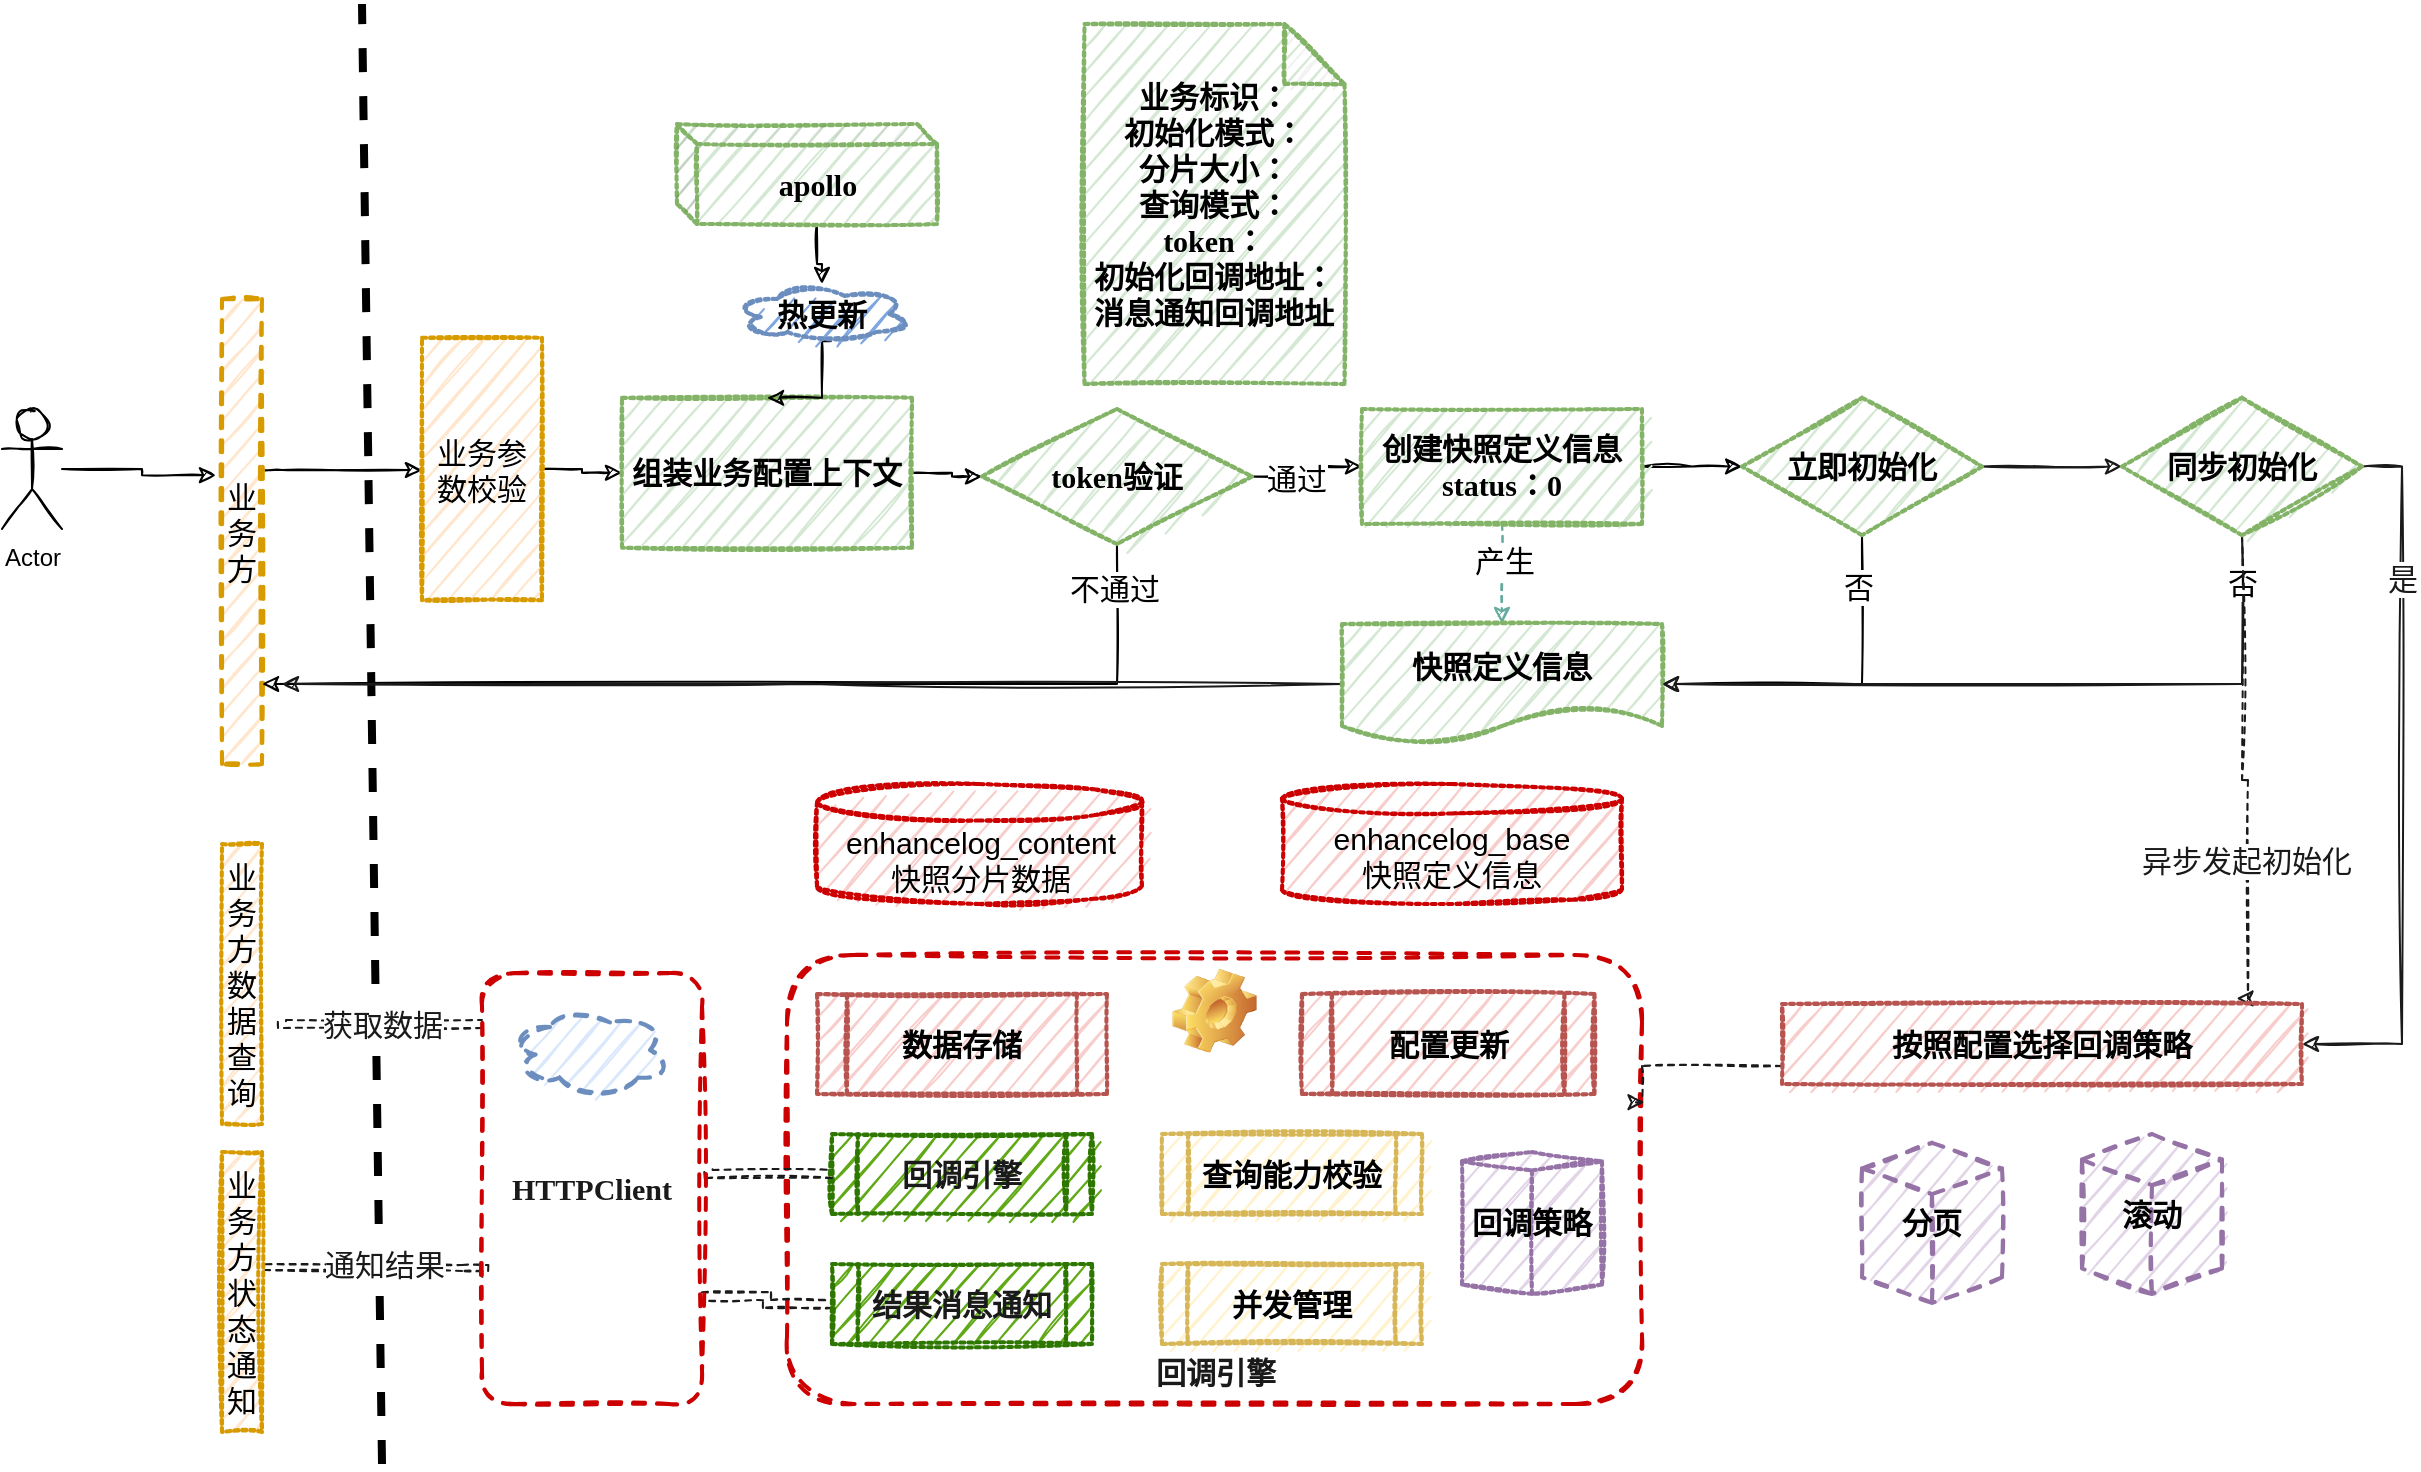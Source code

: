 <mxfile version="14.2.9" type="github">
  <diagram id="eG5aiIGwPH6QsHZ0CiSs" name="第 1 页">
    <mxGraphModel dx="2031" dy="2258" grid="1" gridSize="10" guides="1" tooltips="1" connect="1" arrows="1" fold="1" page="1" pageScale="1" pageWidth="827" pageHeight="1169" math="0" shadow="0">
      <root>
        <mxCell id="0" />
        <mxCell id="1" parent="0" />
        <mxCell id="IGkinvyOdZnhhztwzakV-101" value="回调引擎" style="label;whiteSpace=wrap;html=1;align=center;verticalAlign=bottom;spacingLeft=0;spacingBottom=4;imageAlign=center;imageVerticalAlign=top;image=img/clipart/Gear_128x128.png;dashed=1;sketch=1;strokeColor=#CC0000;strokeWidth=2;fillColor=none;fontFamily=Verdana;fontSize=15;fontColor=#1A1A1A;" vertex="1" parent="1">
          <mxGeometry x="472.5" y="415.44" width="427.5" height="224.56" as="geometry" />
        </mxCell>
        <mxCell id="IGkinvyOdZnhhztwzakV-7" value="" style="edgeStyle=orthogonalEdgeStyle;rounded=0;sketch=1;orthogonalLoop=1;jettySize=auto;html=1;fontSize=15;entryX=-0.15;entryY=0.379;entryDx=0;entryDy=0;entryPerimeter=0;" edge="1" parent="1" source="IGkinvyOdZnhhztwzakV-1" target="IGkinvyOdZnhhztwzakV-4">
          <mxGeometry relative="1" as="geometry">
            <mxPoint x="160" y="173" as="targetPoint" />
          </mxGeometry>
        </mxCell>
        <mxCell id="IGkinvyOdZnhhztwzakV-1" value="Actor" style="shape=umlActor;verticalLabelPosition=bottom;verticalAlign=top;html=1;outlineConnect=0;sketch=1;" vertex="1" parent="1">
          <mxGeometry x="80" y="142.5" width="30" height="60" as="geometry" />
        </mxCell>
        <mxCell id="IGkinvyOdZnhhztwzakV-9" value="" style="edgeStyle=orthogonalEdgeStyle;rounded=0;sketch=1;orthogonalLoop=1;jettySize=auto;html=1;fontSize=15;" edge="1" parent="1" source="IGkinvyOdZnhhztwzakV-4" target="IGkinvyOdZnhhztwzakV-8">
          <mxGeometry relative="1" as="geometry">
            <Array as="points">
              <mxPoint x="220" y="173" />
              <mxPoint x="220" y="173" />
            </Array>
          </mxGeometry>
        </mxCell>
        <mxCell id="IGkinvyOdZnhhztwzakV-4" value="业务方" style="rounded=0;whiteSpace=wrap;html=1;sketch=1;dashed=1;strokeWidth=2;perimeterSpacing=0;strokeColor=#d79b00;fillColor=#ffe6cc;fontSize=15;" vertex="1" parent="1">
          <mxGeometry x="190" y="87.5" width="20" height="232.5" as="geometry" />
        </mxCell>
        <mxCell id="IGkinvyOdZnhhztwzakV-33" style="edgeStyle=orthogonalEdgeStyle;rounded=0;sketch=1;orthogonalLoop=1;jettySize=auto;html=1;exitX=1;exitY=0.5;exitDx=0;exitDy=0;entryX=0;entryY=0.5;entryDx=0;entryDy=0;fontFamily=Verdana;fontSize=15;" edge="1" parent="1" source="IGkinvyOdZnhhztwzakV-8" target="IGkinvyOdZnhhztwzakV-29">
          <mxGeometry relative="1" as="geometry" />
        </mxCell>
        <mxCell id="IGkinvyOdZnhhztwzakV-8" value="业务参数校验" style="whiteSpace=wrap;html=1;rounded=0;dashed=1;dashPattern=1 1;fontSize=15;strokeColor=#d79b00;strokeWidth=2;fillColor=#ffe6cc;sketch=1;" vertex="1" parent="1">
          <mxGeometry x="290" y="106.88" width="60" height="131.25" as="geometry" />
        </mxCell>
        <mxCell id="IGkinvyOdZnhhztwzakV-10" value="enhancelog_base&lt;br&gt;快照定义信息" style="shape=cylinder3;whiteSpace=wrap;html=1;boundedLbl=1;backgroundOutline=1;size=7.353;dashed=1;dashPattern=1 1;sketch=1;strokeWidth=2;fontSize=15;fillColor=#f8cecc;strokeColor=#CC0000;" vertex="1" parent="1">
          <mxGeometry x="720" y="330" width="170" height="60" as="geometry" />
        </mxCell>
        <mxCell id="IGkinvyOdZnhhztwzakV-38" style="edgeStyle=orthogonalEdgeStyle;rounded=0;sketch=1;orthogonalLoop=1;jettySize=auto;html=1;exitX=0;exitY=0;exitDx=70;exitDy=50;exitPerimeter=0;fontFamily=Verdana;fontSize=15;" edge="1" parent="1" source="IGkinvyOdZnhhztwzakV-15" target="IGkinvyOdZnhhztwzakV-13">
          <mxGeometry relative="1" as="geometry" />
        </mxCell>
        <mxCell id="IGkinvyOdZnhhztwzakV-15" value="apollo" style="shape=cube;whiteSpace=wrap;html=1;boundedLbl=1;backgroundOutline=1;darkOpacity=0.05;darkOpacity2=0.1;dashed=1;dashPattern=1 1;sketch=1;strokeColor=#82b366;strokeWidth=2;fontSize=15;size=10;fontFamily=Verdana;align=center;fontStyle=1;fillColor=#d5e8d4;" vertex="1" parent="1">
          <mxGeometry x="417.5" width="130" height="50" as="geometry" />
        </mxCell>
        <mxCell id="IGkinvyOdZnhhztwzakV-16" value="" style="endArrow=none;dashed=1;html=1;fontFamily=Verdana;fontSize=15;strokeWidth=4;" edge="1" parent="1">
          <mxGeometry width="50" height="50" relative="1" as="geometry">
            <mxPoint x="270" y="670" as="sourcePoint" />
            <mxPoint x="260" y="-60" as="targetPoint" />
          </mxGeometry>
        </mxCell>
        <mxCell id="IGkinvyOdZnhhztwzakV-25" value="业务标识：&lt;br&gt;初始化模式：&lt;br&gt;分片大小：&lt;br&gt;查询模式：&lt;br&gt;token：&lt;br&gt;初始化回调地址：&lt;br&gt;消息通知回调地址" style="shape=note;whiteSpace=wrap;html=1;backgroundOutline=1;darkOpacity=0.05;dashed=1;dashPattern=1 1;fontFamily=Verdana;fontSize=15;fontStyle=1;strokeColor=#82b366;strokeWidth=2;fillColor=#d5e8d4;sketch=1;align=center;" vertex="1" parent="1">
          <mxGeometry x="621.25" y="-50" width="130" height="180" as="geometry" />
        </mxCell>
        <mxCell id="IGkinvyOdZnhhztwzakV-37" value="" style="edgeStyle=orthogonalEdgeStyle;rounded=0;sketch=1;orthogonalLoop=1;jettySize=auto;html=1;fontFamily=Verdana;fontSize=15;" edge="1" parent="1" source="IGkinvyOdZnhhztwzakV-29" target="IGkinvyOdZnhhztwzakV-36">
          <mxGeometry relative="1" as="geometry" />
        </mxCell>
        <mxCell id="IGkinvyOdZnhhztwzakV-29" value="组装业务配置上下文" style="whiteSpace=wrap;html=1;dashed=1;dashPattern=1 1;fontFamily=Verdana;fontSize=15;fontStyle=1;strokeColor=#82b366;strokeWidth=2;fillColor=#d5e8d4;sketch=1;" vertex="1" parent="1">
          <mxGeometry x="390" y="136.88" width="145" height="75" as="geometry" />
        </mxCell>
        <mxCell id="IGkinvyOdZnhhztwzakV-39" style="edgeStyle=orthogonalEdgeStyle;rounded=0;sketch=1;orthogonalLoop=1;jettySize=auto;html=1;exitX=0.55;exitY=0.95;exitDx=0;exitDy=0;exitPerimeter=0;entryX=0.5;entryY=0;entryDx=0;entryDy=0;fontFamily=Verdana;fontSize=15;" edge="1" parent="1" source="IGkinvyOdZnhhztwzakV-13" target="IGkinvyOdZnhhztwzakV-29">
          <mxGeometry relative="1" as="geometry">
            <Array as="points">
              <mxPoint x="490" y="109" />
            </Array>
          </mxGeometry>
        </mxCell>
        <mxCell id="IGkinvyOdZnhhztwzakV-13" value="热更新" style="ellipse;shape=cloud;whiteSpace=wrap;html=1;dashed=1;dashPattern=1 1;sketch=1;strokeColor=#6c8ebf;strokeWidth=2;fontSize=15;fillColor=#7EA6E0;fontStyle=1" vertex="1" parent="1">
          <mxGeometry x="445" y="80" width="90" height="30" as="geometry" />
        </mxCell>
        <mxCell id="IGkinvyOdZnhhztwzakV-42" value="" style="edgeStyle=orthogonalEdgeStyle;rounded=0;sketch=1;orthogonalLoop=1;jettySize=auto;html=1;fontFamily=Verdana;fontSize=15;" edge="1" parent="1" source="IGkinvyOdZnhhztwzakV-36" target="IGkinvyOdZnhhztwzakV-41">
          <mxGeometry relative="1" as="geometry" />
        </mxCell>
        <mxCell id="IGkinvyOdZnhhztwzakV-56" value="通过" style="edgeLabel;html=1;align=center;verticalAlign=middle;resizable=0;points=[];fontSize=15;fontFamily=Verdana;" vertex="1" connectable="0" parent="IGkinvyOdZnhhztwzakV-42">
          <mxGeometry x="-0.291" relative="1" as="geometry">
            <mxPoint as="offset" />
          </mxGeometry>
        </mxCell>
        <mxCell id="IGkinvyOdZnhhztwzakV-54" style="edgeStyle=orthogonalEdgeStyle;rounded=0;sketch=1;orthogonalLoop=1;jettySize=auto;html=1;exitX=0.5;exitY=1;exitDx=0;exitDy=0;fontFamily=Verdana;fontSize=15;" edge="1" parent="1" source="IGkinvyOdZnhhztwzakV-36" target="IGkinvyOdZnhhztwzakV-4">
          <mxGeometry relative="1" as="geometry">
            <Array as="points">
              <mxPoint x="637" y="280" />
            </Array>
          </mxGeometry>
        </mxCell>
        <mxCell id="IGkinvyOdZnhhztwzakV-55" value="不通过" style="edgeLabel;html=1;align=center;verticalAlign=middle;resizable=0;points=[];fontSize=15;fontFamily=Verdana;" vertex="1" connectable="0" parent="IGkinvyOdZnhhztwzakV-54">
          <mxGeometry x="-0.912" y="-2" relative="1" as="geometry">
            <mxPoint as="offset" />
          </mxGeometry>
        </mxCell>
        <mxCell id="IGkinvyOdZnhhztwzakV-36" value="token验证" style="rhombus;whiteSpace=wrap;html=1;dashed=1;dashPattern=1 1;fontFamily=Verdana;fontSize=15;fontStyle=1;strokeColor=#82b366;strokeWidth=2;fillColor=#d5e8d4;sketch=1;" vertex="1" parent="1">
          <mxGeometry x="570" y="142.5" width="135" height="67.5" as="geometry" />
        </mxCell>
        <mxCell id="IGkinvyOdZnhhztwzakV-44" value="" style="edgeStyle=orthogonalEdgeStyle;rounded=0;sketch=1;orthogonalLoop=1;jettySize=auto;html=1;fontFamily=Verdana;fontSize=15;" edge="1" parent="1" source="IGkinvyOdZnhhztwzakV-41" target="IGkinvyOdZnhhztwzakV-43">
          <mxGeometry relative="1" as="geometry" />
        </mxCell>
        <mxCell id="IGkinvyOdZnhhztwzakV-50" value="" style="edgeStyle=orthogonalEdgeStyle;rounded=0;sketch=1;orthogonalLoop=1;jettySize=auto;html=1;fontFamily=Verdana;fontSize=15;dashed=1;strokeColor=#67AB9F;" edge="1" parent="1" source="IGkinvyOdZnhhztwzakV-41" target="IGkinvyOdZnhhztwzakV-49">
          <mxGeometry relative="1" as="geometry" />
        </mxCell>
        <mxCell id="IGkinvyOdZnhhztwzakV-57" value="产生" style="edgeLabel;html=1;align=center;verticalAlign=middle;resizable=0;points=[];fontSize=15;fontFamily=Verdana;" vertex="1" connectable="0" parent="IGkinvyOdZnhhztwzakV-50">
          <mxGeometry x="-0.3" y="1" relative="1" as="geometry">
            <mxPoint as="offset" />
          </mxGeometry>
        </mxCell>
        <mxCell id="IGkinvyOdZnhhztwzakV-41" value="创建快照定义信息&lt;br&gt;status：0" style="whiteSpace=wrap;html=1;dashed=1;dashPattern=1 1;fontFamily=Verdana;fontSize=15;fontStyle=1;strokeColor=#82b366;strokeWidth=2;fillColor=#d5e8d4;sketch=1;" vertex="1" parent="1">
          <mxGeometry x="760" y="142.5" width="140" height="57.5" as="geometry" />
        </mxCell>
        <mxCell id="IGkinvyOdZnhhztwzakV-51" style="edgeStyle=orthogonalEdgeStyle;rounded=0;sketch=1;orthogonalLoop=1;jettySize=auto;html=1;entryX=1;entryY=0.5;entryDx=0;entryDy=0;fontFamily=Verdana;fontSize=15;" edge="1" parent="1" source="IGkinvyOdZnhhztwzakV-43" target="IGkinvyOdZnhhztwzakV-49">
          <mxGeometry relative="1" as="geometry">
            <Array as="points">
              <mxPoint x="1010" y="280" />
            </Array>
          </mxGeometry>
        </mxCell>
        <mxCell id="IGkinvyOdZnhhztwzakV-52" value="否" style="edgeLabel;html=1;align=center;verticalAlign=middle;resizable=0;points=[];fontSize=15;fontFamily=Verdana;" vertex="1" connectable="0" parent="IGkinvyOdZnhhztwzakV-51">
          <mxGeometry x="-0.711" y="-2" relative="1" as="geometry">
            <mxPoint as="offset" />
          </mxGeometry>
        </mxCell>
        <mxCell id="IGkinvyOdZnhhztwzakV-60" value="" style="edgeStyle=orthogonalEdgeStyle;rounded=0;sketch=1;orthogonalLoop=1;jettySize=auto;html=1;strokeColor=#1A1A1A;fontFamily=Verdana;fontSize=15;" edge="1" parent="1" source="IGkinvyOdZnhhztwzakV-43" target="IGkinvyOdZnhhztwzakV-59">
          <mxGeometry relative="1" as="geometry" />
        </mxCell>
        <mxCell id="IGkinvyOdZnhhztwzakV-43" value="立即初始化" style="rhombus;whiteSpace=wrap;html=1;dashed=1;dashPattern=1 1;fontFamily=Verdana;fontSize=15;fontStyle=1;strokeColor=#82b366;strokeWidth=2;fillColor=#d5e8d4;sketch=1;" vertex="1" parent="1">
          <mxGeometry x="950" y="136.88" width="120" height="68.75" as="geometry" />
        </mxCell>
        <mxCell id="IGkinvyOdZnhhztwzakV-118" style="edgeStyle=orthogonalEdgeStyle;rounded=0;sketch=1;orthogonalLoop=1;jettySize=auto;html=1;strokeColor=#1A1A1A;strokeWidth=1;fontFamily=Verdana;fontSize=15;fontColor=#1A1A1A;" edge="1" parent="1" source="IGkinvyOdZnhhztwzakV-49">
          <mxGeometry relative="1" as="geometry">
            <mxPoint x="220" y="280" as="targetPoint" />
          </mxGeometry>
        </mxCell>
        <mxCell id="IGkinvyOdZnhhztwzakV-49" value="快照定义信息" style="shape=document;whiteSpace=wrap;html=1;boundedLbl=1;dashed=1;dashPattern=1 1;fontFamily=Verdana;fontSize=15;fontStyle=1;strokeColor=#82b366;strokeWidth=2;fillColor=#d5e8d4;sketch=1;" vertex="1" parent="1">
          <mxGeometry x="750" y="250" width="160" height="60" as="geometry" />
        </mxCell>
        <mxCell id="IGkinvyOdZnhhztwzakV-61" style="edgeStyle=orthogonalEdgeStyle;rounded=0;sketch=1;orthogonalLoop=1;jettySize=auto;html=1;entryX=1;entryY=0.5;entryDx=0;entryDy=0;strokeColor=#1A1A1A;fontFamily=Verdana;fontSize=15;" edge="1" parent="1" source="IGkinvyOdZnhhztwzakV-59" target="IGkinvyOdZnhhztwzakV-49">
          <mxGeometry relative="1" as="geometry">
            <Array as="points">
              <mxPoint x="1200" y="280" />
            </Array>
          </mxGeometry>
        </mxCell>
        <mxCell id="IGkinvyOdZnhhztwzakV-62" value="否" style="edgeLabel;html=1;align=center;verticalAlign=middle;resizable=0;points=[];fontSize=15;fontFamily=Verdana;" vertex="1" connectable="0" parent="IGkinvyOdZnhhztwzakV-61">
          <mxGeometry x="-0.873" relative="1" as="geometry">
            <mxPoint as="offset" />
          </mxGeometry>
        </mxCell>
        <mxCell id="IGkinvyOdZnhhztwzakV-82" style="edgeStyle=orthogonalEdgeStyle;rounded=0;sketch=1;orthogonalLoop=1;jettySize=auto;html=1;strokeColor=#1A1A1A;fontFamily=Verdana;fontSize=15;fontColor=#1A1A1A;dashed=1;entryX=0.874;entryY=-0.069;entryDx=0;entryDy=0;entryPerimeter=0;" edge="1" parent="1" source="IGkinvyOdZnhhztwzakV-59" target="IGkinvyOdZnhhztwzakV-64">
          <mxGeometry relative="1" as="geometry">
            <mxPoint x="1230" y="410" as="targetPoint" />
            <Array as="points">
              <mxPoint x="1200" y="328" />
              <mxPoint x="1203" y="328" />
            </Array>
          </mxGeometry>
        </mxCell>
        <mxCell id="IGkinvyOdZnhhztwzakV-111" value="异步发起初始化" style="edgeLabel;html=1;align=center;verticalAlign=middle;resizable=0;points=[];fontSize=15;fontFamily=Verdana;fontColor=#1A1A1A;" vertex="1" connectable="0" parent="IGkinvyOdZnhhztwzakV-82">
          <mxGeometry x="0.376" y="-1" relative="1" as="geometry">
            <mxPoint as="offset" />
          </mxGeometry>
        </mxCell>
        <mxCell id="IGkinvyOdZnhhztwzakV-109" style="edgeStyle=orthogonalEdgeStyle;rounded=0;sketch=1;orthogonalLoop=1;jettySize=auto;html=1;exitX=1;exitY=0.5;exitDx=0;exitDy=0;entryX=1;entryY=0.5;entryDx=0;entryDy=0;strokeColor=#1A1A1A;fontFamily=Verdana;fontSize=15;fontColor=#1A1A1A;" edge="1" parent="1" source="IGkinvyOdZnhhztwzakV-59" target="IGkinvyOdZnhhztwzakV-64">
          <mxGeometry relative="1" as="geometry" />
        </mxCell>
        <mxCell id="IGkinvyOdZnhhztwzakV-110" value="是" style="edgeLabel;html=1;align=center;verticalAlign=middle;resizable=0;points=[];fontSize=15;fontFamily=Verdana;fontColor=#1A1A1A;" vertex="1" connectable="0" parent="IGkinvyOdZnhhztwzakV-109">
          <mxGeometry x="-0.58" relative="1" as="geometry">
            <mxPoint as="offset" />
          </mxGeometry>
        </mxCell>
        <mxCell id="IGkinvyOdZnhhztwzakV-59" value="同步初始化" style="rhombus;whiteSpace=wrap;html=1;dashed=1;dashPattern=1 1;fontFamily=Verdana;fontSize=15;fontStyle=1;strokeColor=#82b366;strokeWidth=2;fillColor=#d5e8d4;sketch=1;" vertex="1" parent="1">
          <mxGeometry x="1140" y="136.88" width="120" height="68.75" as="geometry" />
        </mxCell>
        <mxCell id="IGkinvyOdZnhhztwzakV-84" style="edgeStyle=orthogonalEdgeStyle;rounded=0;sketch=1;orthogonalLoop=1;jettySize=auto;html=1;entryX=1.003;entryY=0.328;entryDx=0;entryDy=0;dashed=1;strokeColor=#1A1A1A;fontFamily=Verdana;fontSize=15;fontColor=#1A1A1A;entryPerimeter=0;" edge="1" parent="1" source="IGkinvyOdZnhhztwzakV-64" target="IGkinvyOdZnhhztwzakV-101">
          <mxGeometry relative="1" as="geometry">
            <mxPoint x="900.0" y="482.5" as="targetPoint" />
            <Array as="points">
              <mxPoint x="900" y="471" />
              <mxPoint x="900" y="489" />
            </Array>
          </mxGeometry>
        </mxCell>
        <mxCell id="IGkinvyOdZnhhztwzakV-64" value="按照配置选择回调策略" style="whiteSpace=wrap;html=1;dashed=1;dashPattern=1 1;fontFamily=Verdana;fontSize=15;fontStyle=1;strokeColor=#b85450;strokeWidth=2;fillColor=#f8cecc;sketch=1;" vertex="1" parent="1">
          <mxGeometry x="970" y="440" width="260" height="40" as="geometry" />
        </mxCell>
        <mxCell id="IGkinvyOdZnhhztwzakV-69" value="业务方&lt;br&gt;数据查询" style="rounded=0;whiteSpace=wrap;html=1;sketch=1;dashed=1;dashPattern=1 1;strokeWidth=2;perimeterSpacing=0;strokeColor=#d79b00;fillColor=#ffe6cc;fontSize=15;" vertex="1" parent="1">
          <mxGeometry x="190" y="360" width="20" height="140" as="geometry" />
        </mxCell>
        <mxCell id="IGkinvyOdZnhhztwzakV-73" value="分页" style="html=1;whiteSpace=wrap;shape=isoCube2;backgroundOutline=1;isoAngle=11.52;dashed=1;sketch=1;strokeColor=#9673a6;strokeWidth=2;fillColor=#e1d5e7;fontFamily=Verdana;fontSize=15;align=center;fontStyle=1" vertex="1" parent="1">
          <mxGeometry x="1010" y="509.44" width="70" height="80" as="geometry" />
        </mxCell>
        <mxCell id="IGkinvyOdZnhhztwzakV-74" value="滚动" style="html=1;whiteSpace=wrap;shape=isoCube2;backgroundOutline=1;isoAngle=11.52;dashed=1;sketch=1;strokeColor=#9673a6;strokeWidth=2;fillColor=#e1d5e7;fontFamily=Verdana;fontSize=15;align=center;fontStyle=1" vertex="1" parent="1">
          <mxGeometry x="1120" y="505" width="70" height="80" as="geometry" />
        </mxCell>
        <mxCell id="IGkinvyOdZnhhztwzakV-75" value="回调策略" style="html=1;whiteSpace=wrap;shape=isoCube2;backgroundOutline=1;isoAngle=4.167;dashed=1;dashPattern=1 1;sketch=1;strokeColor=#9673a6;strokeWidth=2;fillColor=#e1d5e7;fontFamily=Verdana;fontSize=15;align=center;fontStyle=1" vertex="1" parent="1">
          <mxGeometry x="810" y="514" width="70" height="70.88" as="geometry" />
        </mxCell>
        <mxCell id="IGkinvyOdZnhhztwzakV-80" value="回调引擎" style="shape=process;whiteSpace=wrap;html=1;backgroundOutline=1;dashed=1;dashPattern=1 1;sketch=1;strokeColor=#2D7600;strokeWidth=2;fillColor=#60a917;fontFamily=Verdana;fontSize=15;align=center;fontColor=#1A1A1A;fontStyle=1" vertex="1" parent="1">
          <mxGeometry x="495" y="505" width="130" height="40" as="geometry" />
        </mxCell>
        <mxCell id="IGkinvyOdZnhhztwzakV-85" value="并发管理" style="shape=process;whiteSpace=wrap;html=1;backgroundOutline=1;dashed=1;dashPattern=1 1;sketch=1;strokeColor=#d6b656;strokeWidth=2;fillColor=#fff2cc;fontFamily=Verdana;fontSize=15;align=center;fontStyle=1" vertex="1" parent="1">
          <mxGeometry x="660" y="570" width="130" height="40" as="geometry" />
        </mxCell>
        <mxCell id="IGkinvyOdZnhhztwzakV-88" style="edgeStyle=orthogonalEdgeStyle;rounded=0;sketch=1;orthogonalLoop=1;jettySize=auto;html=1;entryX=1.5;entryY=0.633;entryDx=0;entryDy=0;entryPerimeter=0;dashed=1;strokeColor=#1A1A1A;fontFamily=Verdana;fontSize=15;fontColor=#1A1A1A;shape=link;" edge="1" parent="1" source="IGkinvyOdZnhhztwzakV-102" target="IGkinvyOdZnhhztwzakV-69">
          <mxGeometry relative="1" as="geometry">
            <mxPoint x="267.5" y="525" as="sourcePoint" />
            <Array as="points">
              <mxPoint x="220" y="450" />
            </Array>
          </mxGeometry>
        </mxCell>
        <mxCell id="IGkinvyOdZnhhztwzakV-115" value="获取数据" style="edgeLabel;html=1;align=center;verticalAlign=middle;resizable=0;points=[];fontSize=15;fontFamily=Verdana;fontColor=#1A1A1A;" vertex="1" connectable="0" parent="IGkinvyOdZnhhztwzakV-88">
          <mxGeometry x="-0.381" relative="1" as="geometry">
            <mxPoint x="-18.28" as="offset" />
          </mxGeometry>
        </mxCell>
        <mxCell id="IGkinvyOdZnhhztwzakV-89" style="edgeStyle=orthogonalEdgeStyle;shape=link;rounded=0;sketch=1;orthogonalLoop=1;jettySize=auto;html=1;dashed=1;strokeColor=#1A1A1A;fontFamily=Verdana;fontSize=15;fontColor=#1A1A1A;entryX=0;entryY=0.5;entryDx=0;entryDy=0;exitX=1.03;exitY=0.455;exitDx=0;exitDy=0;exitPerimeter=0;" edge="1" parent="1" source="IGkinvyOdZnhhztwzakV-102" target="IGkinvyOdZnhhztwzakV-80">
          <mxGeometry relative="1" as="geometry">
            <mxPoint x="417.5" y="525" as="sourcePoint" />
            <Array as="points">
              <mxPoint x="433" y="525" />
            </Array>
          </mxGeometry>
        </mxCell>
        <mxCell id="IGkinvyOdZnhhztwzakV-90" value="数据存储" style="shape=process;whiteSpace=wrap;html=1;backgroundOutline=1;dashed=1;dashPattern=1 1;sketch=1;strokeColor=#b85450;strokeWidth=2;fillColor=#f8cecc;fontFamily=Verdana;fontSize=15;align=center;fontStyle=1" vertex="1" parent="1">
          <mxGeometry x="487.5" y="435" width="145" height="50" as="geometry" />
        </mxCell>
        <mxCell id="IGkinvyOdZnhhztwzakV-91" value="配置更新" style="shape=process;whiteSpace=wrap;html=1;backgroundOutline=1;dashed=1;dashPattern=1 1;sketch=1;strokeColor=#b85450;strokeWidth=2;fillColor=#f8cecc;fontFamily=Verdana;fontSize=15;align=center;fontStyle=1" vertex="1" parent="1">
          <mxGeometry x="730" y="435" width="146.25" height="50" as="geometry" />
        </mxCell>
        <mxCell id="IGkinvyOdZnhhztwzakV-117" style="edgeStyle=orthogonalEdgeStyle;shape=link;rounded=0;sketch=1;orthogonalLoop=1;jettySize=auto;html=1;entryX=1;entryY=0.75;entryDx=0;entryDy=0;strokeWidth=1;fontFamily=Verdana;fontSize=15;fontColor=#1A1A1A;dashed=1;strokeColor=#1A1A1A;" edge="1" parent="1" source="IGkinvyOdZnhhztwzakV-95" target="IGkinvyOdZnhhztwzakV-102">
          <mxGeometry relative="1" as="geometry" />
        </mxCell>
        <mxCell id="IGkinvyOdZnhhztwzakV-95" value="结果消息通知" style="shape=process;whiteSpace=wrap;html=1;backgroundOutline=1;dashed=1;dashPattern=1 1;sketch=1;strokeColor=#2D7600;strokeWidth=2;fillColor=#60a917;fontFamily=Verdana;fontSize=15;align=center;fontColor=#1A1A1A;fontStyle=1" vertex="1" parent="1">
          <mxGeometry x="495" y="570" width="130" height="40" as="geometry" />
        </mxCell>
        <mxCell id="IGkinvyOdZnhhztwzakV-96" value="查询能力校验" style="shape=process;whiteSpace=wrap;html=1;backgroundOutline=1;dashed=1;dashPattern=1 1;sketch=1;strokeColor=#d6b656;strokeWidth=2;fillColor=#fff2cc;fontFamily=Verdana;fontSize=15;align=center;fontStyle=1" vertex="1" parent="1">
          <mxGeometry x="660" y="505" width="130" height="40" as="geometry" />
        </mxCell>
        <mxCell id="IGkinvyOdZnhhztwzakV-106" style="edgeStyle=orthogonalEdgeStyle;shape=link;rounded=0;sketch=1;orthogonalLoop=1;jettySize=auto;html=1;entryX=1.085;entryY=0.411;entryDx=0;entryDy=0;entryPerimeter=0;dashed=1;strokeColor=#1A1A1A;fontFamily=Verdana;fontSize=15;fontColor=#1A1A1A;width=2.941;exitX=0.015;exitY=0.705;exitDx=0;exitDy=0;exitPerimeter=0;" edge="1" parent="1" source="IGkinvyOdZnhhztwzakV-102" target="IGkinvyOdZnhhztwzakV-105">
          <mxGeometry relative="1" as="geometry">
            <mxPoint x="310" y="586" as="sourcePoint" />
            <Array as="points">
              <mxPoint x="321" y="572" />
              <mxPoint x="310" y="572" />
            </Array>
          </mxGeometry>
        </mxCell>
        <mxCell id="IGkinvyOdZnhhztwzakV-114" value="通知结果" style="edgeLabel;html=1;align=center;verticalAlign=middle;resizable=0;points=[];fontSize=15;fontFamily=Verdana;fontColor=#1A1A1A;" vertex="1" connectable="0" parent="IGkinvyOdZnhhztwzakV-106">
          <mxGeometry x="-0.193" y="-1" relative="1" as="geometry">
            <mxPoint x="-9.56" y="-0.86" as="offset" />
          </mxGeometry>
        </mxCell>
        <mxCell id="IGkinvyOdZnhhztwzakV-102" value="HTTPClient" style="rounded=1;whiteSpace=wrap;html=1;dashed=1;sketch=1;strokeColor=#CC0000;strokeWidth=2;fillColor=none;fontFamily=Verdana;fontSize=15;fontColor=#1A1A1A;align=center;fontStyle=1" vertex="1" parent="1">
          <mxGeometry x="320" y="424.56" width="110" height="215.44" as="geometry" />
        </mxCell>
        <mxCell id="IGkinvyOdZnhhztwzakV-103" value="" style="ellipse;shape=cloud;whiteSpace=wrap;html=1;dashed=1;sketch=1;strokeColor=#6c8ebf;strokeWidth=2;fillColor=#dae8fc;fontFamily=Verdana;fontSize=15;align=center;" vertex="1" parent="1">
          <mxGeometry x="334" y="440" width="80" height="46" as="geometry" />
        </mxCell>
        <mxCell id="IGkinvyOdZnhhztwzakV-105" value="业务方&lt;br&gt;状态通知" style="rounded=0;whiteSpace=wrap;html=1;sketch=1;dashed=1;dashPattern=1 1;strokeWidth=2;perimeterSpacing=0;strokeColor=#d79b00;fillColor=#ffe6cc;fontSize=15;" vertex="1" parent="1">
          <mxGeometry x="190" y="514" width="20" height="140" as="geometry" />
        </mxCell>
        <mxCell id="IGkinvyOdZnhhztwzakV-113" value="enhancelog_content&lt;br&gt;快照分片数据" style="shape=cylinder3;whiteSpace=wrap;html=1;boundedLbl=1;backgroundOutline=1;size=9.118;dashed=1;dashPattern=1 1;sketch=1;strokeWidth=2;fontSize=15;fillColor=#f8cecc;strokeColor=#CC0000;" vertex="1" parent="1">
          <mxGeometry x="487.5" y="330" width="162.5" height="60" as="geometry" />
        </mxCell>
      </root>
    </mxGraphModel>
  </diagram>
</mxfile>
